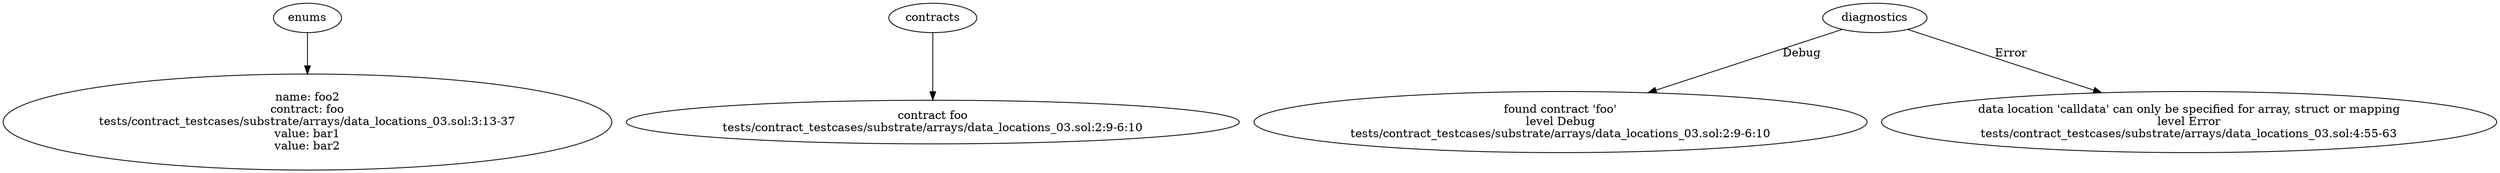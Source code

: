 strict digraph "tests/contract_testcases/substrate/arrays/data_locations_03.sol" {
	foo2 [label="name: foo2\ncontract: foo\ntests/contract_testcases/substrate/arrays/data_locations_03.sol:3:13-37\nvalue: bar1\nvalue: bar2"]
	contract [label="contract foo\ntests/contract_testcases/substrate/arrays/data_locations_03.sol:2:9-6:10"]
	diagnostic [label="found contract 'foo'\nlevel Debug\ntests/contract_testcases/substrate/arrays/data_locations_03.sol:2:9-6:10"]
	diagnostic_7 [label="data location 'calldata' can only be specified for array, struct or mapping\nlevel Error\ntests/contract_testcases/substrate/arrays/data_locations_03.sol:4:55-63"]
	enums -> foo2
	contracts -> contract
	diagnostics -> diagnostic [label="Debug"]
	diagnostics -> diagnostic_7 [label="Error"]
}

